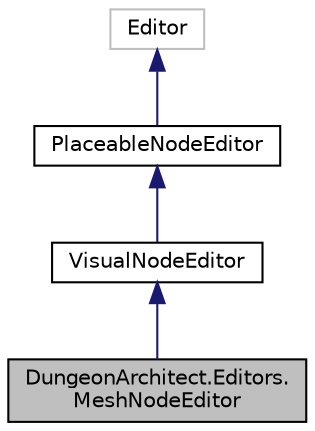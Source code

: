 digraph "DungeonArchitect.Editors.MeshNodeEditor"
{
  edge [fontname="Helvetica",fontsize="10",labelfontname="Helvetica",labelfontsize="10"];
  node [fontname="Helvetica",fontsize="10",shape=record];
  Node1 [label="DungeonArchitect.Editors.\lMeshNodeEditor",height=0.2,width=0.4,color="black", fillcolor="grey75", style="filled", fontcolor="black"];
  Node2 -> Node1 [dir="back",color="midnightblue",fontsize="10",style="solid",fontname="Helvetica"];
  Node2 [label="VisualNodeEditor",height=0.2,width=0.4,color="black", fillcolor="white", style="filled",URL="$class_dungeon_architect_1_1_editors_1_1_visual_node_editor.html",tooltip="Custom property editor for visual nodes "];
  Node3 -> Node2 [dir="back",color="midnightblue",fontsize="10",style="solid",fontname="Helvetica"];
  Node3 [label="PlaceableNodeEditor",height=0.2,width=0.4,color="black", fillcolor="white", style="filled",URL="$class_dungeon_architect_1_1_editors_1_1_placeable_node_editor.html",tooltip="Custom property editor for placeable node "];
  Node4 -> Node3 [dir="back",color="midnightblue",fontsize="10",style="solid",fontname="Helvetica"];
  Node4 [label="Editor",height=0.2,width=0.4,color="grey75", fillcolor="white", style="filled"];
}
